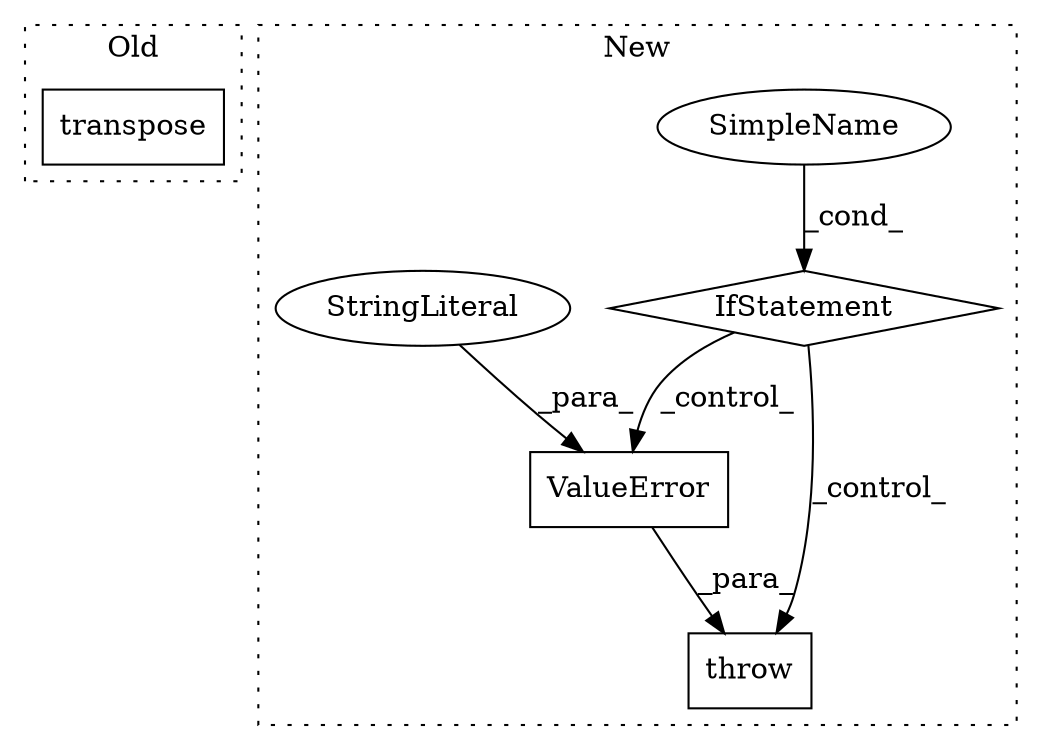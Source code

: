 digraph G {
subgraph cluster0 {
1 [label="transpose" a="32" s="453,499" l="17,2" shape="box"];
label = "Old";
style="dotted";
}
subgraph cluster1 {
2 [label="ValueError" a="32" s="561,619" l="11,1" shape="box"];
3 [label="IfStatement" a="25" s="423,444" l="4,2" shape="diamond"];
4 [label="SimpleName" a="42" s="" l="" shape="ellipse"];
5 [label="StringLiteral" a="45" s="572" l="47" shape="ellipse"];
6 [label="throw" a="53" s="555" l="6" shape="box"];
label = "New";
style="dotted";
}
2 -> 6 [label="_para_"];
3 -> 6 [label="_control_"];
3 -> 2 [label="_control_"];
4 -> 3 [label="_cond_"];
5 -> 2 [label="_para_"];
}